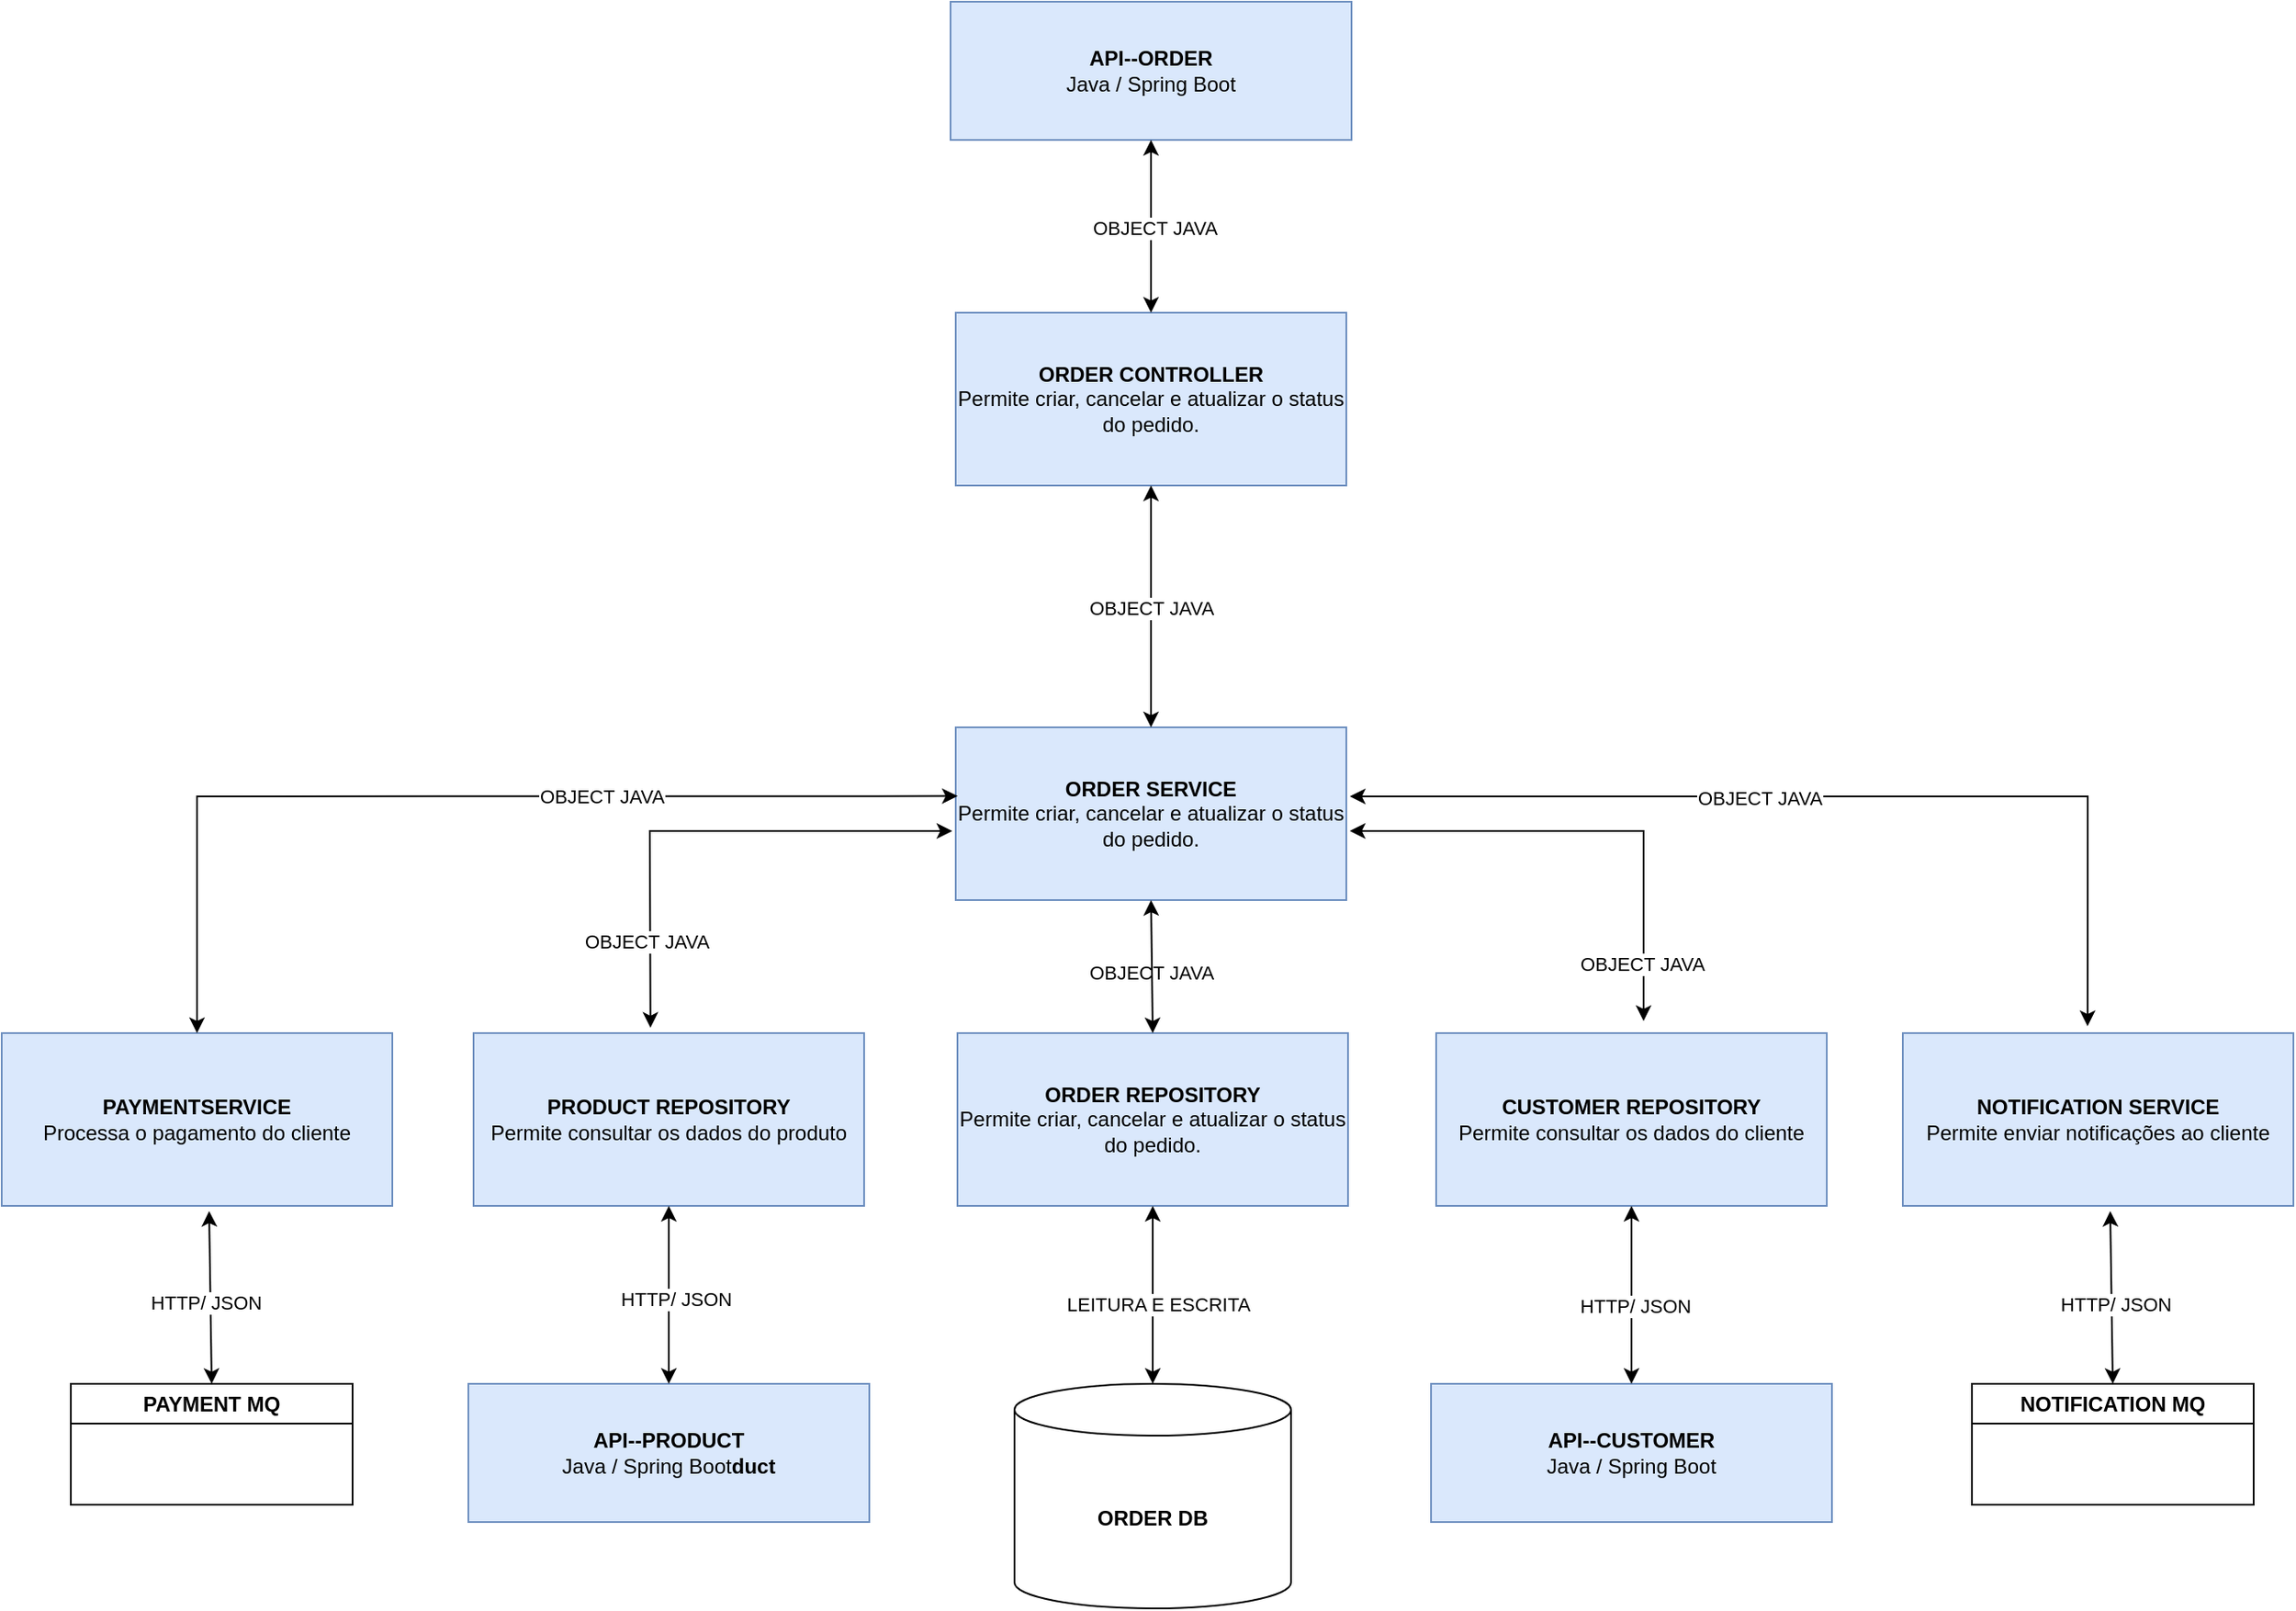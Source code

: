 <mxfile version="24.0.2" type="google">
  <diagram name="Página-1" id="NBkt7IvmojByfJSfpqG8">
    <mxGraphModel grid="1" page="1" gridSize="10" guides="1" tooltips="1" connect="1" arrows="1" fold="1" pageScale="1" pageWidth="827" pageHeight="1169" math="0" shadow="0">
      <root>
        <mxCell id="0" />
        <mxCell id="1" parent="0" />
        <mxCell id="CX8ekr87qEy7F5eOEZGb-689" value="&lt;font style=&quot;font-size: 12px;&quot;&gt;&lt;b style=&quot;border-color: var(--border-color);&quot;&gt;ORDER CONTROLLER&lt;/b&gt;&lt;br style=&quot;border-color: var(--border-color);&quot;&gt;Permite criar, cancelar e atualizar o status do pedido.&lt;br&gt;&lt;/font&gt;" style="rounded=0;whiteSpace=wrap;html=1;fillColor=#dae8fc;strokeColor=#6c8ebf;" vertex="1" parent="1">
          <mxGeometry x="3202" y="1540" width="226" height="100" as="geometry" />
        </mxCell>
        <mxCell id="CX8ekr87qEy7F5eOEZGb-787" value="&lt;b&gt;API--ORDER&lt;/b&gt;&lt;div&gt;Java / Spring Boot&lt;b&gt;&lt;br&gt;&lt;/b&gt;&lt;/div&gt;" style="rounded=0;whiteSpace=wrap;html=1;fillColor=#dae8fc;strokeColor=#6c8ebf;" vertex="1" parent="1">
          <mxGeometry x="3199" y="1360" width="232" height="80" as="geometry" />
        </mxCell>
        <mxCell id="CX8ekr87qEy7F5eOEZGb-792" value="&lt;font style=&quot;font-size: 12px;&quot;&gt;&lt;b style=&quot;border-color: var(--border-color);&quot;&gt;ORDER REPOSITORY&lt;/b&gt;&lt;br style=&quot;border-color: var(--border-color);&quot;&gt;Permite criar, cancelar e atualizar o status do pedido.&lt;br&gt;&lt;/font&gt;" style="rounded=0;whiteSpace=wrap;html=1;fillColor=#dae8fc;strokeColor=#6c8ebf;" vertex="1" parent="1">
          <mxGeometry x="3203" y="1957" width="226" height="100" as="geometry" />
        </mxCell>
        <mxCell id="CX8ekr87qEy7F5eOEZGb-810" value="OBJECT JAVA" style="edgeLabel;html=1;align=center;verticalAlign=middle;resizable=0;points=[];" connectable="0" vertex="1" parent="1">
          <mxGeometry x="2950.0" y="1930.003" as="geometry">
            <mxPoint x="365" y="-8" as="offset" />
          </mxGeometry>
        </mxCell>
        <mxCell id="CX8ekr87qEy7F5eOEZGb-818" value="&lt;font style=&quot;font-size: 12px;&quot;&gt;&lt;b style=&quot;border-color: var(--border-color);&quot;&gt;ORDER SERVICE&lt;/b&gt;&lt;br style=&quot;border-color: var(--border-color);&quot;&gt;Permite criar, cancelar e atualizar o status do pedido.&lt;br&gt;&lt;/font&gt;" style="rounded=0;whiteSpace=wrap;html=1;fillColor=#dae8fc;strokeColor=#6c8ebf;" vertex="1" parent="1">
          <mxGeometry x="3202" y="1780" width="226" height="100" as="geometry" />
        </mxCell>
        <mxCell id="CX8ekr87qEy7F5eOEZGb-825" value="" style="endArrow=classic;startArrow=classic;html=1;rounded=0;entryX=0.5;entryY=1;entryDx=0;entryDy=0;exitX=0.5;exitY=0;exitDx=0;exitDy=0;" edge="1" parent="1" source="CX8ekr87qEy7F5eOEZGb-818" target="CX8ekr87qEy7F5eOEZGb-689">
          <mxGeometry width="50" height="50" relative="1" as="geometry">
            <mxPoint x="4099" y="1870" as="sourcePoint" />
            <mxPoint x="4149" y="1820" as="targetPoint" />
          </mxGeometry>
        </mxCell>
        <mxCell id="zbtpGsbIwtcH2f4FzRep-2" value="OBJECT JAVA" style="edgeLabel;html=1;align=center;verticalAlign=middle;resizable=0;points=[];" connectable="0" vertex="1" parent="CX8ekr87qEy7F5eOEZGb-825">
          <mxGeometry x="-0.005" relative="1" as="geometry">
            <mxPoint as="offset" />
          </mxGeometry>
        </mxCell>
        <mxCell id="CX8ekr87qEy7F5eOEZGb-828" value="" style="endArrow=classic;startArrow=classic;html=1;rounded=0;entryX=0.5;entryY=1;entryDx=0;entryDy=0;exitX=0.5;exitY=0;exitDx=0;exitDy=0;" edge="1" parent="1" source="CX8ekr87qEy7F5eOEZGb-792" target="CX8ekr87qEy7F5eOEZGb-818">
          <mxGeometry width="50" height="50" relative="1" as="geometry">
            <mxPoint x="3639" y="1990" as="sourcePoint" />
            <mxPoint x="3689" y="1940" as="targetPoint" />
          </mxGeometry>
        </mxCell>
        <mxCell id="CX8ekr87qEy7F5eOEZGb-835" value="" style="endArrow=classic;startArrow=classic;html=1;rounded=0;entryX=0.5;entryY=1;entryDx=0;entryDy=0;exitX=0.5;exitY=0;exitDx=0;exitDy=0;" edge="1" parent="1" source="CX8ekr87qEy7F5eOEZGb-689" target="CX8ekr87qEy7F5eOEZGb-787">
          <mxGeometry width="50" height="50" relative="1" as="geometry">
            <mxPoint x="3449" y="1870" as="sourcePoint" />
            <mxPoint x="3499" y="1820" as="targetPoint" />
          </mxGeometry>
        </mxCell>
        <mxCell id="zbtpGsbIwtcH2f4FzRep-1" value="OBJECT JAVA" style="edgeLabel;html=1;align=center;verticalAlign=middle;resizable=0;points=[];" connectable="0" vertex="1" parent="CX8ekr87qEy7F5eOEZGb-835">
          <mxGeometry x="-0.007" y="-2" relative="1" as="geometry">
            <mxPoint as="offset" />
          </mxGeometry>
        </mxCell>
        <mxCell id="CX8ekr87qEy7F5eOEZGb-836" value="&lt;b&gt;ORDER DB&lt;/b&gt;" style="shape=cylinder3;whiteSpace=wrap;html=1;boundedLbl=1;backgroundOutline=1;size=15;" vertex="1" parent="1">
          <mxGeometry x="3236" y="2160" width="160" height="130" as="geometry" />
        </mxCell>
        <mxCell id="CX8ekr87qEy7F5eOEZGb-837" value="" style="endArrow=classic;startArrow=classic;html=1;rounded=0;exitX=0.5;exitY=1;exitDx=0;exitDy=0;entryX=0.5;entryY=0;entryDx=0;entryDy=0;entryPerimeter=0;" edge="1" parent="1" source="CX8ekr87qEy7F5eOEZGb-792" target="CX8ekr87qEy7F5eOEZGb-836">
          <mxGeometry width="50" height="50" relative="1" as="geometry">
            <mxPoint x="3300" y="1980" as="sourcePoint" />
            <mxPoint x="3350" y="1930" as="targetPoint" />
          </mxGeometry>
        </mxCell>
        <mxCell id="zbtpGsbIwtcH2f4FzRep-9" value="LEITURA E ESCRITA" style="edgeLabel;html=1;align=center;verticalAlign=middle;resizable=0;points=[];" connectable="0" vertex="1" parent="CX8ekr87qEy7F5eOEZGb-837">
          <mxGeometry x="0.104" y="3" relative="1" as="geometry">
            <mxPoint as="offset" />
          </mxGeometry>
        </mxCell>
        <mxCell id="CX8ekr87qEy7F5eOEZGb-844" value="&lt;font style=&quot;font-size: 12px;&quot;&gt;&lt;b style=&quot;border-color: var(--border-color);&quot;&gt;CUSTOMER REPOSITORY&lt;/b&gt;&lt;br style=&quot;border-color: var(--border-color);&quot;&gt;Permite consultar os dados do cliente&lt;br&gt;&lt;/font&gt;" style="rounded=0;whiteSpace=wrap;html=1;fillColor=#dae8fc;strokeColor=#6c8ebf;" vertex="1" parent="1">
          <mxGeometry x="3480" y="1957" width="226" height="100" as="geometry" />
        </mxCell>
        <mxCell id="CX8ekr87qEy7F5eOEZGb-845" value="" style="endArrow=classic;startArrow=classic;html=1;rounded=0;" edge="1" parent="1">
          <mxGeometry width="50" height="50" relative="1" as="geometry">
            <mxPoint x="3600" y="1950" as="sourcePoint" />
            <mxPoint x="3430" y="1840" as="targetPoint" />
            <Array as="points">
              <mxPoint x="3600" y="1840" />
            </Array>
          </mxGeometry>
        </mxCell>
        <mxCell id="zbtpGsbIwtcH2f4FzRep-11" value="OBJECT JAVA" style="edgeLabel;html=1;align=center;verticalAlign=middle;resizable=0;points=[];" connectable="0" vertex="1" parent="CX8ekr87qEy7F5eOEZGb-845">
          <mxGeometry x="-0.759" y="1" relative="1" as="geometry">
            <mxPoint as="offset" />
          </mxGeometry>
        </mxCell>
        <mxCell id="CX8ekr87qEy7F5eOEZGb-847" value="&lt;b&gt;API--CUSTOMER&lt;/b&gt;&lt;div&gt;Java / Spring Boot&lt;/div&gt;" style="rounded=0;whiteSpace=wrap;html=1;fillColor=#dae8fc;strokeColor=#6c8ebf;" vertex="1" parent="1">
          <mxGeometry x="3477" y="2160" width="232" height="80" as="geometry" />
        </mxCell>
        <mxCell id="CX8ekr87qEy7F5eOEZGb-848" value="" style="endArrow=classic;startArrow=classic;html=1;rounded=0;entryX=0.5;entryY=1;entryDx=0;entryDy=0;exitX=0.5;exitY=0;exitDx=0;exitDy=0;" edge="1" parent="1" source="CX8ekr87qEy7F5eOEZGb-847" target="CX8ekr87qEy7F5eOEZGb-844">
          <mxGeometry width="50" height="50" relative="1" as="geometry">
            <mxPoint x="3450" y="2130" as="sourcePoint" />
            <mxPoint x="3500" y="2080" as="targetPoint" />
          </mxGeometry>
        </mxCell>
        <mxCell id="zbtpGsbIwtcH2f4FzRep-6" value="HTTP/ JSON" style="edgeLabel;html=1;align=center;verticalAlign=middle;resizable=0;points=[];" connectable="0" vertex="1" parent="CX8ekr87qEy7F5eOEZGb-848">
          <mxGeometry x="-0.127" y="-2" relative="1" as="geometry">
            <mxPoint as="offset" />
          </mxGeometry>
        </mxCell>
        <mxCell id="CX8ekr87qEy7F5eOEZGb-853" value="&lt;font style=&quot;font-size: 12px;&quot;&gt;&lt;b style=&quot;border-color: var(--border-color);&quot;&gt;PRODUCT REPOSITORY&lt;/b&gt;&lt;br style=&quot;border-color: var(--border-color);&quot;&gt;Permite consultar os dados do produto&lt;br&gt;&lt;/font&gt;" style="rounded=0;whiteSpace=wrap;html=1;fillColor=#dae8fc;strokeColor=#6c8ebf;" vertex="1" parent="1">
          <mxGeometry x="2923" y="1957" width="226" height="100" as="geometry" />
        </mxCell>
        <mxCell id="CX8ekr87qEy7F5eOEZGb-855" value="&lt;b&gt;API--PRODUCT&lt;br&gt;&lt;/b&gt;&lt;span style=&quot;background-color: initial;&quot;&gt;Java / Spring Boot&lt;/span&gt;&lt;b&gt;duct&lt;/b&gt;" style="rounded=0;whiteSpace=wrap;html=1;fillColor=#dae8fc;strokeColor=#6c8ebf;" vertex="1" parent="1">
          <mxGeometry x="2920" y="2160" width="232" height="80" as="geometry" />
        </mxCell>
        <mxCell id="CX8ekr87qEy7F5eOEZGb-856" value="" style="endArrow=classic;startArrow=classic;html=1;rounded=0;entryX=0.5;entryY=1;entryDx=0;entryDy=0;exitX=0.5;exitY=0;exitDx=0;exitDy=0;" edge="1" parent="1" source="CX8ekr87qEy7F5eOEZGb-855" target="CX8ekr87qEy7F5eOEZGb-853">
          <mxGeometry width="50" height="50" relative="1" as="geometry">
            <mxPoint x="2893" y="2130" as="sourcePoint" />
            <mxPoint x="2943" y="2080" as="targetPoint" />
          </mxGeometry>
        </mxCell>
        <mxCell id="zbtpGsbIwtcH2f4FzRep-7" value="HTTP/ JSON" style="edgeLabel;html=1;align=center;verticalAlign=middle;resizable=0;points=[];" connectable="0" vertex="1" parent="CX8ekr87qEy7F5eOEZGb-856">
          <mxGeometry x="-0.036" y="-4" relative="1" as="geometry">
            <mxPoint as="offset" />
          </mxGeometry>
        </mxCell>
        <mxCell id="CX8ekr87qEy7F5eOEZGb-858" value="" style="endArrow=classic;startArrow=classic;html=1;rounded=0;exitX=0.453;exitY=-0.031;exitDx=0;exitDy=0;exitPerimeter=0;" edge="1" parent="1" source="CX8ekr87qEy7F5eOEZGb-853">
          <mxGeometry width="50" height="50" relative="1" as="geometry">
            <mxPoint x="3450" y="1970" as="sourcePoint" />
            <mxPoint x="3200" y="1840" as="targetPoint" />
            <Array as="points">
              <mxPoint x="3025" y="1840" />
            </Array>
          </mxGeometry>
        </mxCell>
        <mxCell id="zbtpGsbIwtcH2f4FzRep-3" value="OBJECT JAVA" style="edgeLabel;html=1;align=center;verticalAlign=middle;resizable=0;points=[];" connectable="0" vertex="1" parent="CX8ekr87qEy7F5eOEZGb-858">
          <mxGeometry x="-0.65" y="2" relative="1" as="geometry">
            <mxPoint as="offset" />
          </mxGeometry>
        </mxCell>
        <mxCell id="CX8ekr87qEy7F5eOEZGb-860" value="&lt;font style=&quot;font-size: 12px;&quot;&gt;&lt;b&gt;NOTIFICATION SERVICE&lt;/b&gt;&lt;br style=&quot;border-color: var(--border-color);&quot;&gt;Permite enviar notificações ao cliente&lt;br&gt;&lt;/font&gt;" style="rounded=0;whiteSpace=wrap;html=1;fillColor=#dae8fc;strokeColor=#6c8ebf;" vertex="1" parent="1">
          <mxGeometry x="3750" y="1957" width="226" height="100" as="geometry" />
        </mxCell>
        <mxCell id="CX8ekr87qEy7F5eOEZGb-861" value="" style="endArrow=classic;startArrow=classic;html=1;rounded=0;entryX=1.009;entryY=0.4;entryDx=0;entryDy=0;entryPerimeter=0;exitX=0.473;exitY=-0.04;exitDx=0;exitDy=0;exitPerimeter=0;" edge="1" parent="1" source="CX8ekr87qEy7F5eOEZGb-860" target="CX8ekr87qEy7F5eOEZGb-818">
          <mxGeometry width="50" height="50" relative="1" as="geometry">
            <mxPoint x="3450" y="1970" as="sourcePoint" />
            <mxPoint x="3500" y="1920" as="targetPoint" />
            <Array as="points">
              <mxPoint x="3857" y="1820" />
            </Array>
          </mxGeometry>
        </mxCell>
        <mxCell id="zbtpGsbIwtcH2f4FzRep-5" value="OBJECT JAVA" style="edgeLabel;html=1;align=center;verticalAlign=middle;resizable=0;points=[];" connectable="0" vertex="1" parent="CX8ekr87qEy7F5eOEZGb-861">
          <mxGeometry x="0.155" y="1" relative="1" as="geometry">
            <mxPoint as="offset" />
          </mxGeometry>
        </mxCell>
        <mxCell id="CX8ekr87qEy7F5eOEZGb-871" value="NOTIFICATION MQ" style="swimlane;whiteSpace=wrap;html=1;" vertex="1" parent="1">
          <mxGeometry x="3790" y="2160" width="163" height="70" as="geometry" />
        </mxCell>
        <mxCell id="CX8ekr87qEy7F5eOEZGb-872" value="" style="endArrow=classic;startArrow=classic;html=1;rounded=0;exitX=0.5;exitY=0;exitDx=0;exitDy=0;" edge="1" parent="1" source="CX8ekr87qEy7F5eOEZGb-871">
          <mxGeometry width="50" height="50" relative="1" as="geometry">
            <mxPoint x="3820" y="2110" as="sourcePoint" />
            <mxPoint x="3870" y="2060" as="targetPoint" />
          </mxGeometry>
        </mxCell>
        <mxCell id="zbtpGsbIwtcH2f4FzRep-10" value="HTTP/ JSON" style="edgeLabel;html=1;align=center;verticalAlign=middle;resizable=0;points=[];" connectable="0" vertex="1" parent="CX8ekr87qEy7F5eOEZGb-872">
          <mxGeometry x="-0.078" y="-2" relative="1" as="geometry">
            <mxPoint as="offset" />
          </mxGeometry>
        </mxCell>
        <mxCell id="CX8ekr87qEy7F5eOEZGb-874" value="&lt;font style=&quot;font-size: 12px;&quot;&gt;&lt;b&gt;PAYMENTSERVICE&lt;/b&gt;&lt;br style=&quot;border-color: var(--border-color);&quot;&gt;Processa o pagamento do cliente&lt;br&gt;&lt;/font&gt;" style="rounded=0;whiteSpace=wrap;html=1;fillColor=#dae8fc;strokeColor=#6c8ebf;" vertex="1" parent="1">
          <mxGeometry x="2650" y="1957" width="226" height="100" as="geometry" />
        </mxCell>
        <mxCell id="CX8ekr87qEy7F5eOEZGb-875" value="PAYMENT MQ" style="swimlane;whiteSpace=wrap;html=1;" vertex="1" parent="1">
          <mxGeometry x="2690" y="2160" width="163" height="70" as="geometry" />
        </mxCell>
        <mxCell id="CX8ekr87qEy7F5eOEZGb-876" value="" style="endArrow=classic;startArrow=classic;html=1;rounded=0;exitX=0.5;exitY=0;exitDx=0;exitDy=0;" edge="1" parent="1" source="CX8ekr87qEy7F5eOEZGb-875">
          <mxGeometry width="50" height="50" relative="1" as="geometry">
            <mxPoint x="2720" y="2110" as="sourcePoint" />
            <mxPoint x="2770" y="2060" as="targetPoint" />
          </mxGeometry>
        </mxCell>
        <mxCell id="zbtpGsbIwtcH2f4FzRep-8" value="HTTP/ JSON" style="edgeLabel;html=1;align=center;verticalAlign=middle;resizable=0;points=[];" connectable="0" vertex="1" parent="CX8ekr87qEy7F5eOEZGb-876">
          <mxGeometry x="-0.053" y="3" relative="1" as="geometry">
            <mxPoint as="offset" />
          </mxGeometry>
        </mxCell>
        <mxCell id="CX8ekr87qEy7F5eOEZGb-878" value="" style="endArrow=classic;startArrow=classic;html=1;rounded=0;entryX=0.005;entryY=0.398;entryDx=0;entryDy=0;entryPerimeter=0;exitX=0.5;exitY=0;exitDx=0;exitDy=0;" edge="1" parent="1" source="CX8ekr87qEy7F5eOEZGb-874" target="CX8ekr87qEy7F5eOEZGb-818">
          <mxGeometry width="50" height="50" relative="1" as="geometry">
            <mxPoint x="3100" y="1930" as="sourcePoint" />
            <mxPoint x="3150" y="1880" as="targetPoint" />
            <Array as="points">
              <mxPoint x="2763" y="1820" />
            </Array>
          </mxGeometry>
        </mxCell>
        <mxCell id="zbtpGsbIwtcH2f4FzRep-4" value="OBJECT JAVA" style="edgeLabel;html=1;align=center;verticalAlign=middle;resizable=0;points=[];" connectable="0" vertex="1" parent="CX8ekr87qEy7F5eOEZGb-878">
          <mxGeometry x="0.282" relative="1" as="geometry">
            <mxPoint x="1" as="offset" />
          </mxGeometry>
        </mxCell>
      </root>
    </mxGraphModel>
  </diagram>
</mxfile>
